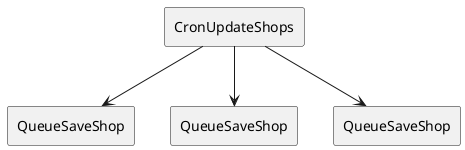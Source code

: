 @startuml
agent CronUpdateShops
agent QueueSaveShop as QueueSaveShop1
agent QueueSaveShop as QueueSaveShop2
agent QueueSaveShop as QueueSaveShop3

CronUpdateShops -down-> QueueSaveShop1
CronUpdateShops -down-> QueueSaveShop2
CronUpdateShops -down-> QueueSaveShop3
@enduml
